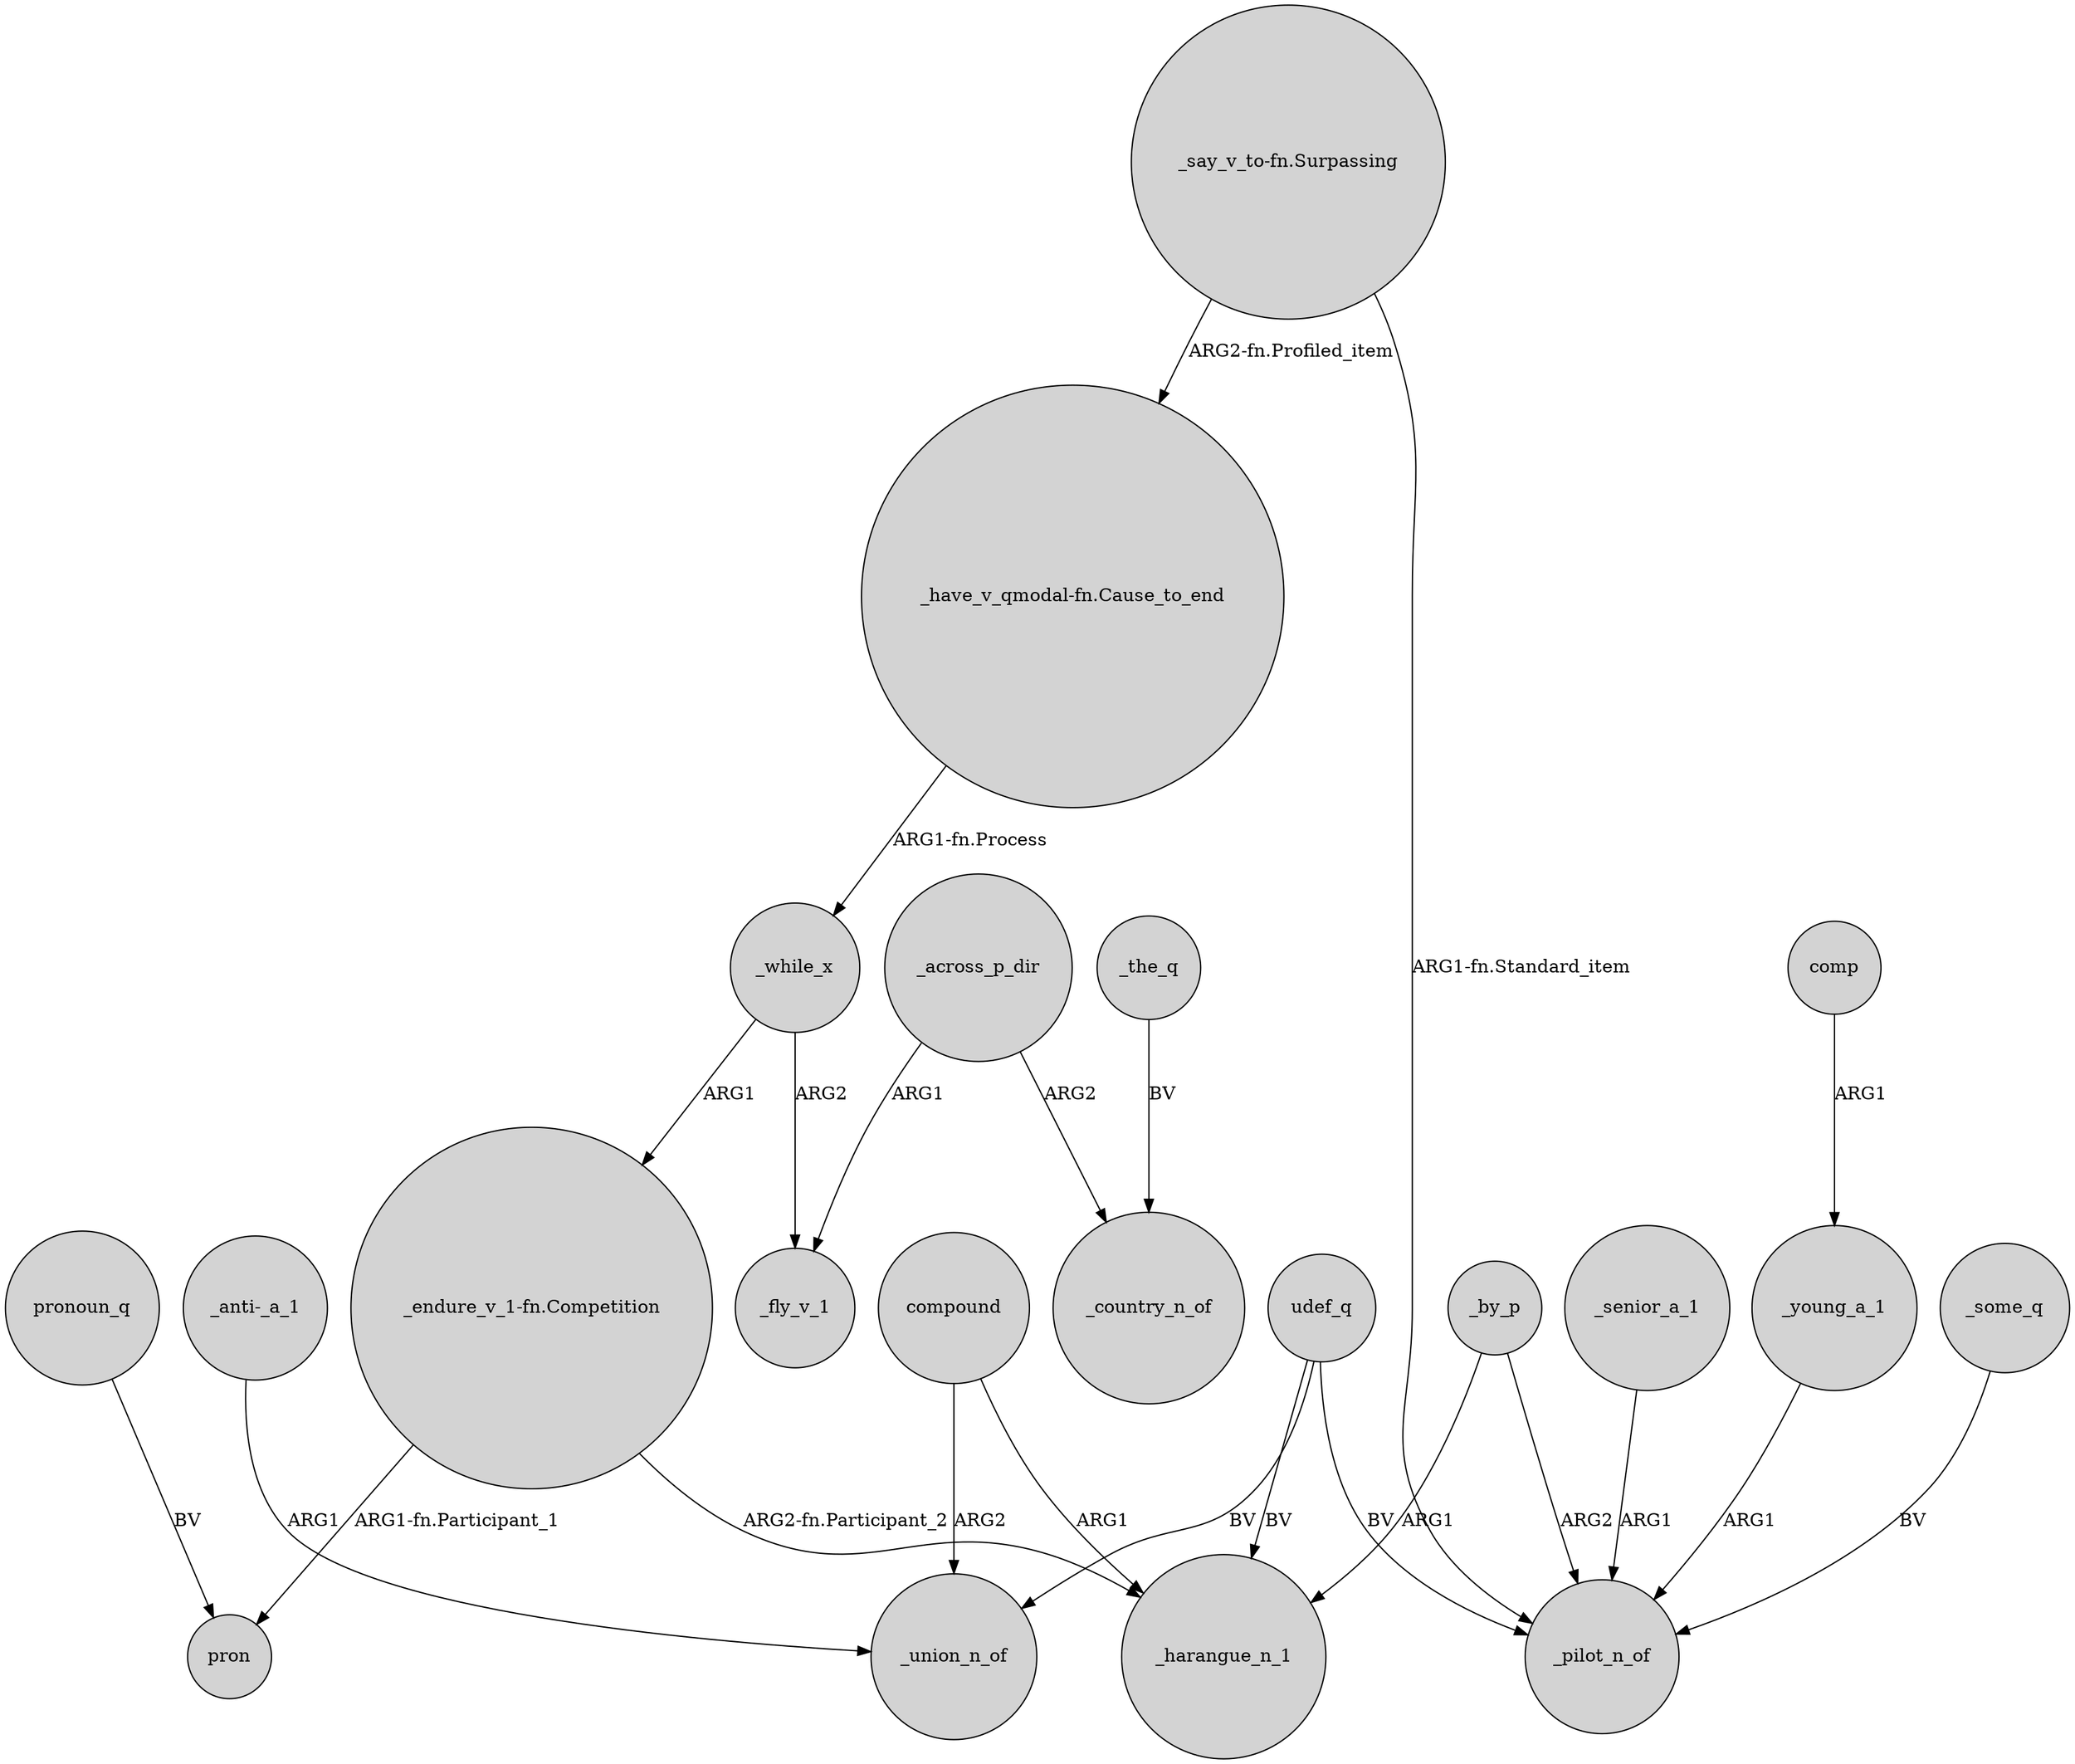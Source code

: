 digraph {
	node [shape=circle style=filled]
	_while_x -> _fly_v_1 [label=ARG2]
	"_have_v_qmodal-fn.Cause_to_end" -> _while_x [label="ARG1-fn.Process"]
	compound -> _union_n_of [label=ARG2]
	"_say_v_to-fn.Surpassing" -> "_have_v_qmodal-fn.Cause_to_end" [label="ARG2-fn.Profiled_item"]
	compound -> _harangue_n_1 [label=ARG1]
	"_say_v_to-fn.Surpassing" -> _pilot_n_of [label="ARG1-fn.Standard_item"]
	"_anti-_a_1" -> _union_n_of [label=ARG1]
	_senior_a_1 -> _pilot_n_of [label=ARG1]
	_by_p -> _pilot_n_of [label=ARG2]
	_young_a_1 -> _pilot_n_of [label=ARG1]
	udef_q -> _union_n_of [label=BV]
	udef_q -> _pilot_n_of [label=BV]
	_across_p_dir -> _country_n_of [label=ARG2]
	pronoun_q -> pron [label=BV]
	"_endure_v_1-fn.Competition" -> _harangue_n_1 [label="ARG2-fn.Participant_2"]
	_the_q -> _country_n_of [label=BV]
	comp -> _young_a_1 [label=ARG1]
	_some_q -> _pilot_n_of [label=BV]
	_by_p -> _harangue_n_1 [label=ARG1]
	_across_p_dir -> _fly_v_1 [label=ARG1]
	udef_q -> _harangue_n_1 [label=BV]
	_while_x -> "_endure_v_1-fn.Competition" [label=ARG1]
	"_endure_v_1-fn.Competition" -> pron [label="ARG1-fn.Participant_1"]
}

